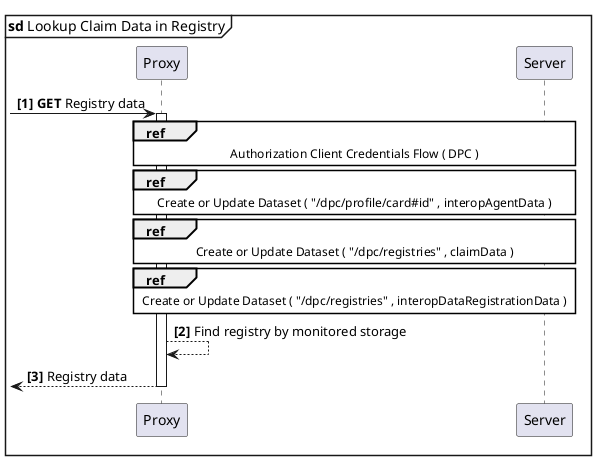 @startuml
'https://plantuml.com/sequence-diagram

skinparam sequenceReferenceBackgroundColor white

mainframe **sd** Lookup Claim Data in Registry
autonumber 1 1 "<b>[0]"

participant "Proxy" as Proxy
participant "Server" as Server

        [->     Proxy       ++  : **GET** Registry data
ref over Proxy, Server          : Authorization Client Credentials Flow ( DPC )
ref over Proxy, Server          : Create or Update Dataset ( "/dpc/profile/card#id" , interopAgentData )
ref over Proxy, Server          : Create or Update Dataset ( "/dpc/registries" , claimData )
ref over Proxy, Server          : Create or Update Dataset ( "/dpc/registries" , interopDataRegistrationData )
Proxy   -->     Proxy           : Find registry by monitored storage
        [<--    Proxy       --  : Registry data

@enduml